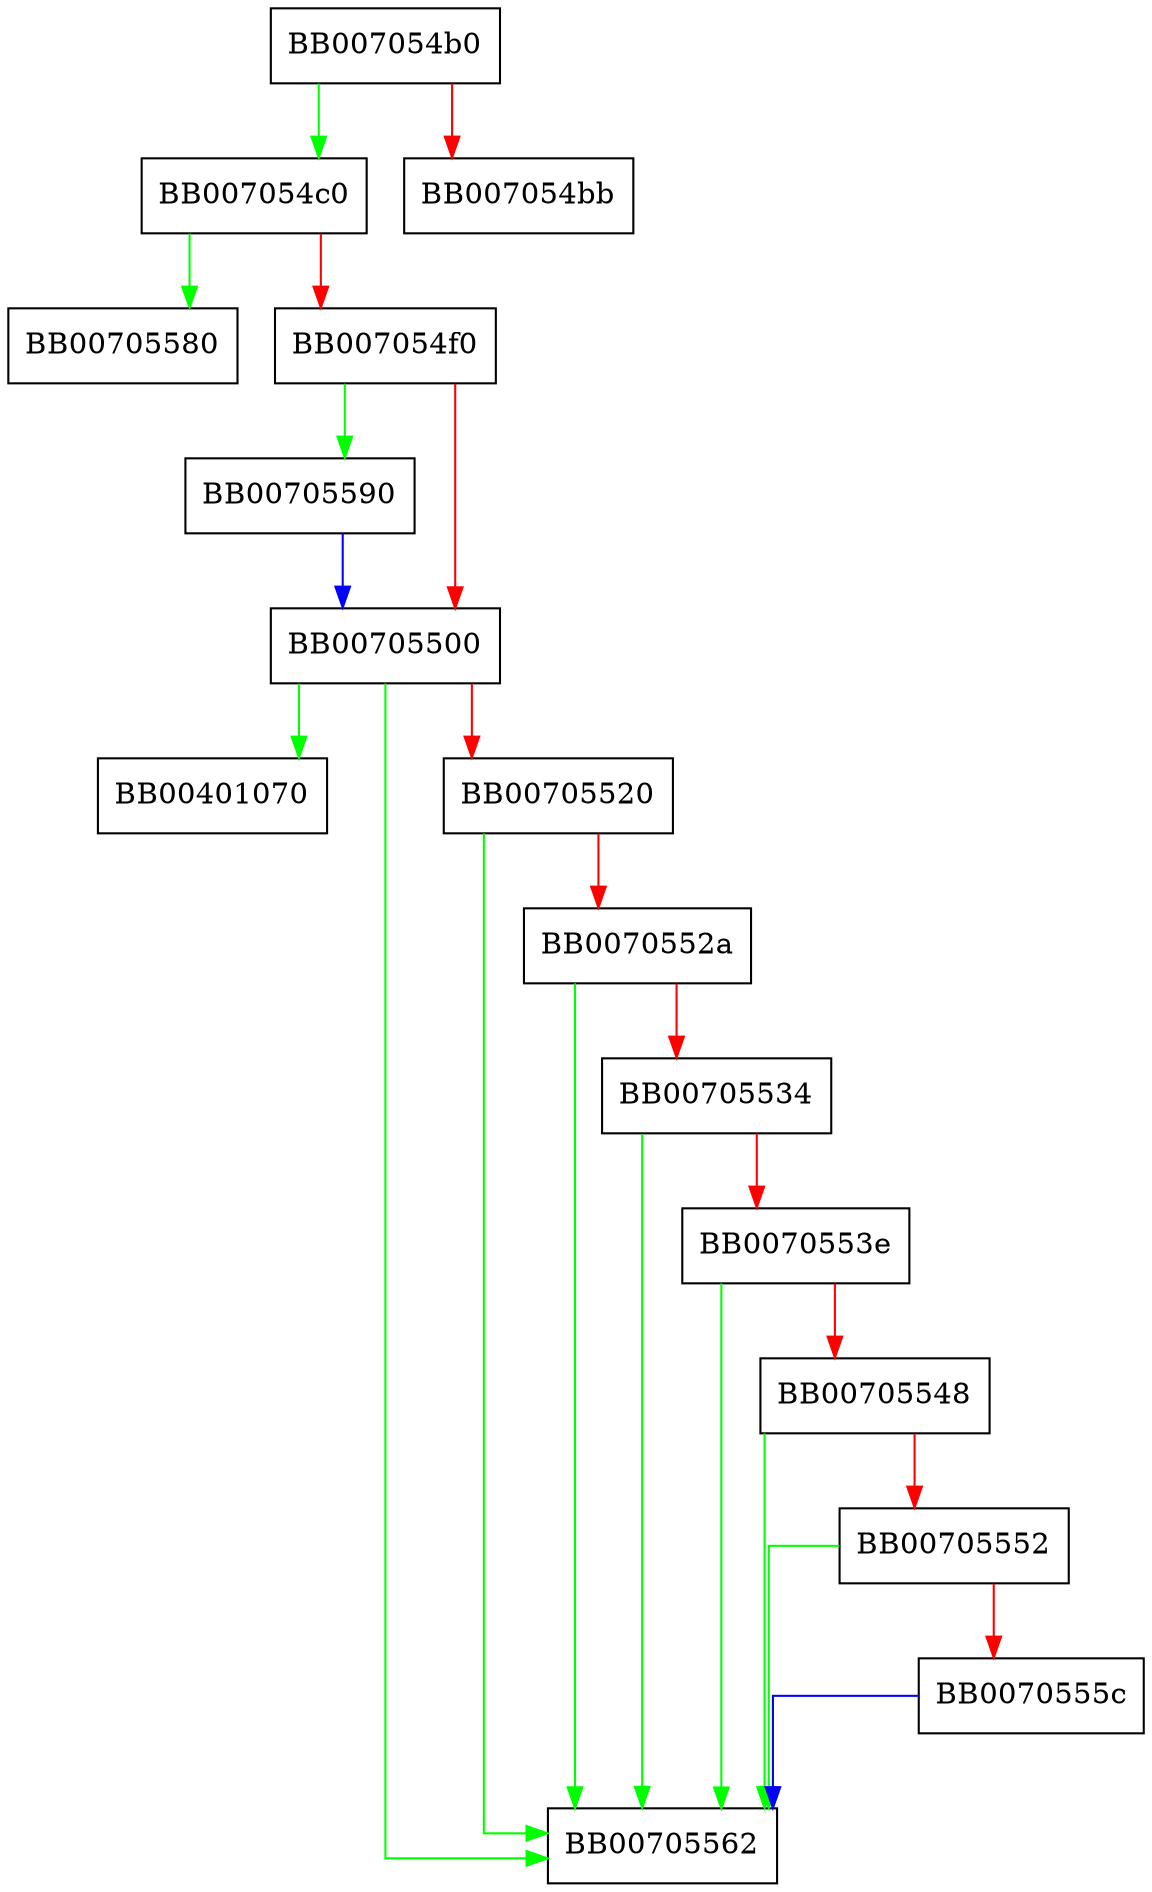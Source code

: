 digraph getivgen {
  node [shape="box"];
  graph [splines=ortho];
  BB007054b0 -> BB007054c0 [color="green"];
  BB007054b0 -> BB007054bb [color="red"];
  BB007054c0 -> BB00705580 [color="green"];
  BB007054c0 -> BB007054f0 [color="red"];
  BB007054f0 -> BB00705590 [color="green"];
  BB007054f0 -> BB00705500 [color="red"];
  BB00705500 -> BB00401070 [color="green"];
  BB00705500 -> BB00705562 [color="green"];
  BB00705500 -> BB00705520 [color="red"];
  BB00705520 -> BB00705562 [color="green"];
  BB00705520 -> BB0070552a [color="red"];
  BB0070552a -> BB00705562 [color="green"];
  BB0070552a -> BB00705534 [color="red"];
  BB00705534 -> BB00705562 [color="green"];
  BB00705534 -> BB0070553e [color="red"];
  BB0070553e -> BB00705562 [color="green"];
  BB0070553e -> BB00705548 [color="red"];
  BB00705548 -> BB00705562 [color="green"];
  BB00705548 -> BB00705552 [color="red"];
  BB00705552 -> BB00705562 [color="green"];
  BB00705552 -> BB0070555c [color="red"];
  BB0070555c -> BB00705562 [color="blue"];
  BB00705590 -> BB00705500 [color="blue"];
}